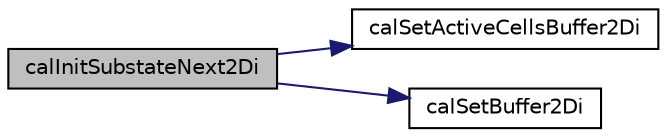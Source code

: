digraph "calInitSubstateNext2Di"
{
  edge [fontname="Helvetica",fontsize="10",labelfontname="Helvetica",labelfontsize="10"];
  node [fontname="Helvetica",fontsize="10",shape=record];
  rankdir="LR";
  Node1 [label="calInitSubstateNext2Di",height=0.2,width=0.4,color="black", fillcolor="grey75", style="filled" fontcolor="black"];
  Node1 -> Node2 [color="midnightblue",fontsize="10",style="solid",fontname="Helvetica"];
  Node2 [label="calSetActiveCellsBuffer2Di",height=0.2,width=0.4,color="black", fillcolor="white", style="filled",URL="$cal2_d_buffer_8c.html#aee26d0c873a19f224b44c003bd7ea66a",tooltip="Sets active cells of an int matrix to a constant value. "];
  Node1 -> Node3 [color="midnightblue",fontsize="10",style="solid",fontname="Helvetica"];
  Node3 [label="calSetBuffer2Di",height=0.2,width=0.4,color="black", fillcolor="white", style="filled",URL="$cal2_d_buffer_8c.html#a345ac73c57fff631f2bcc7b597bfd0af",tooltip="Sets an int matrix to a constant value. "];
}
